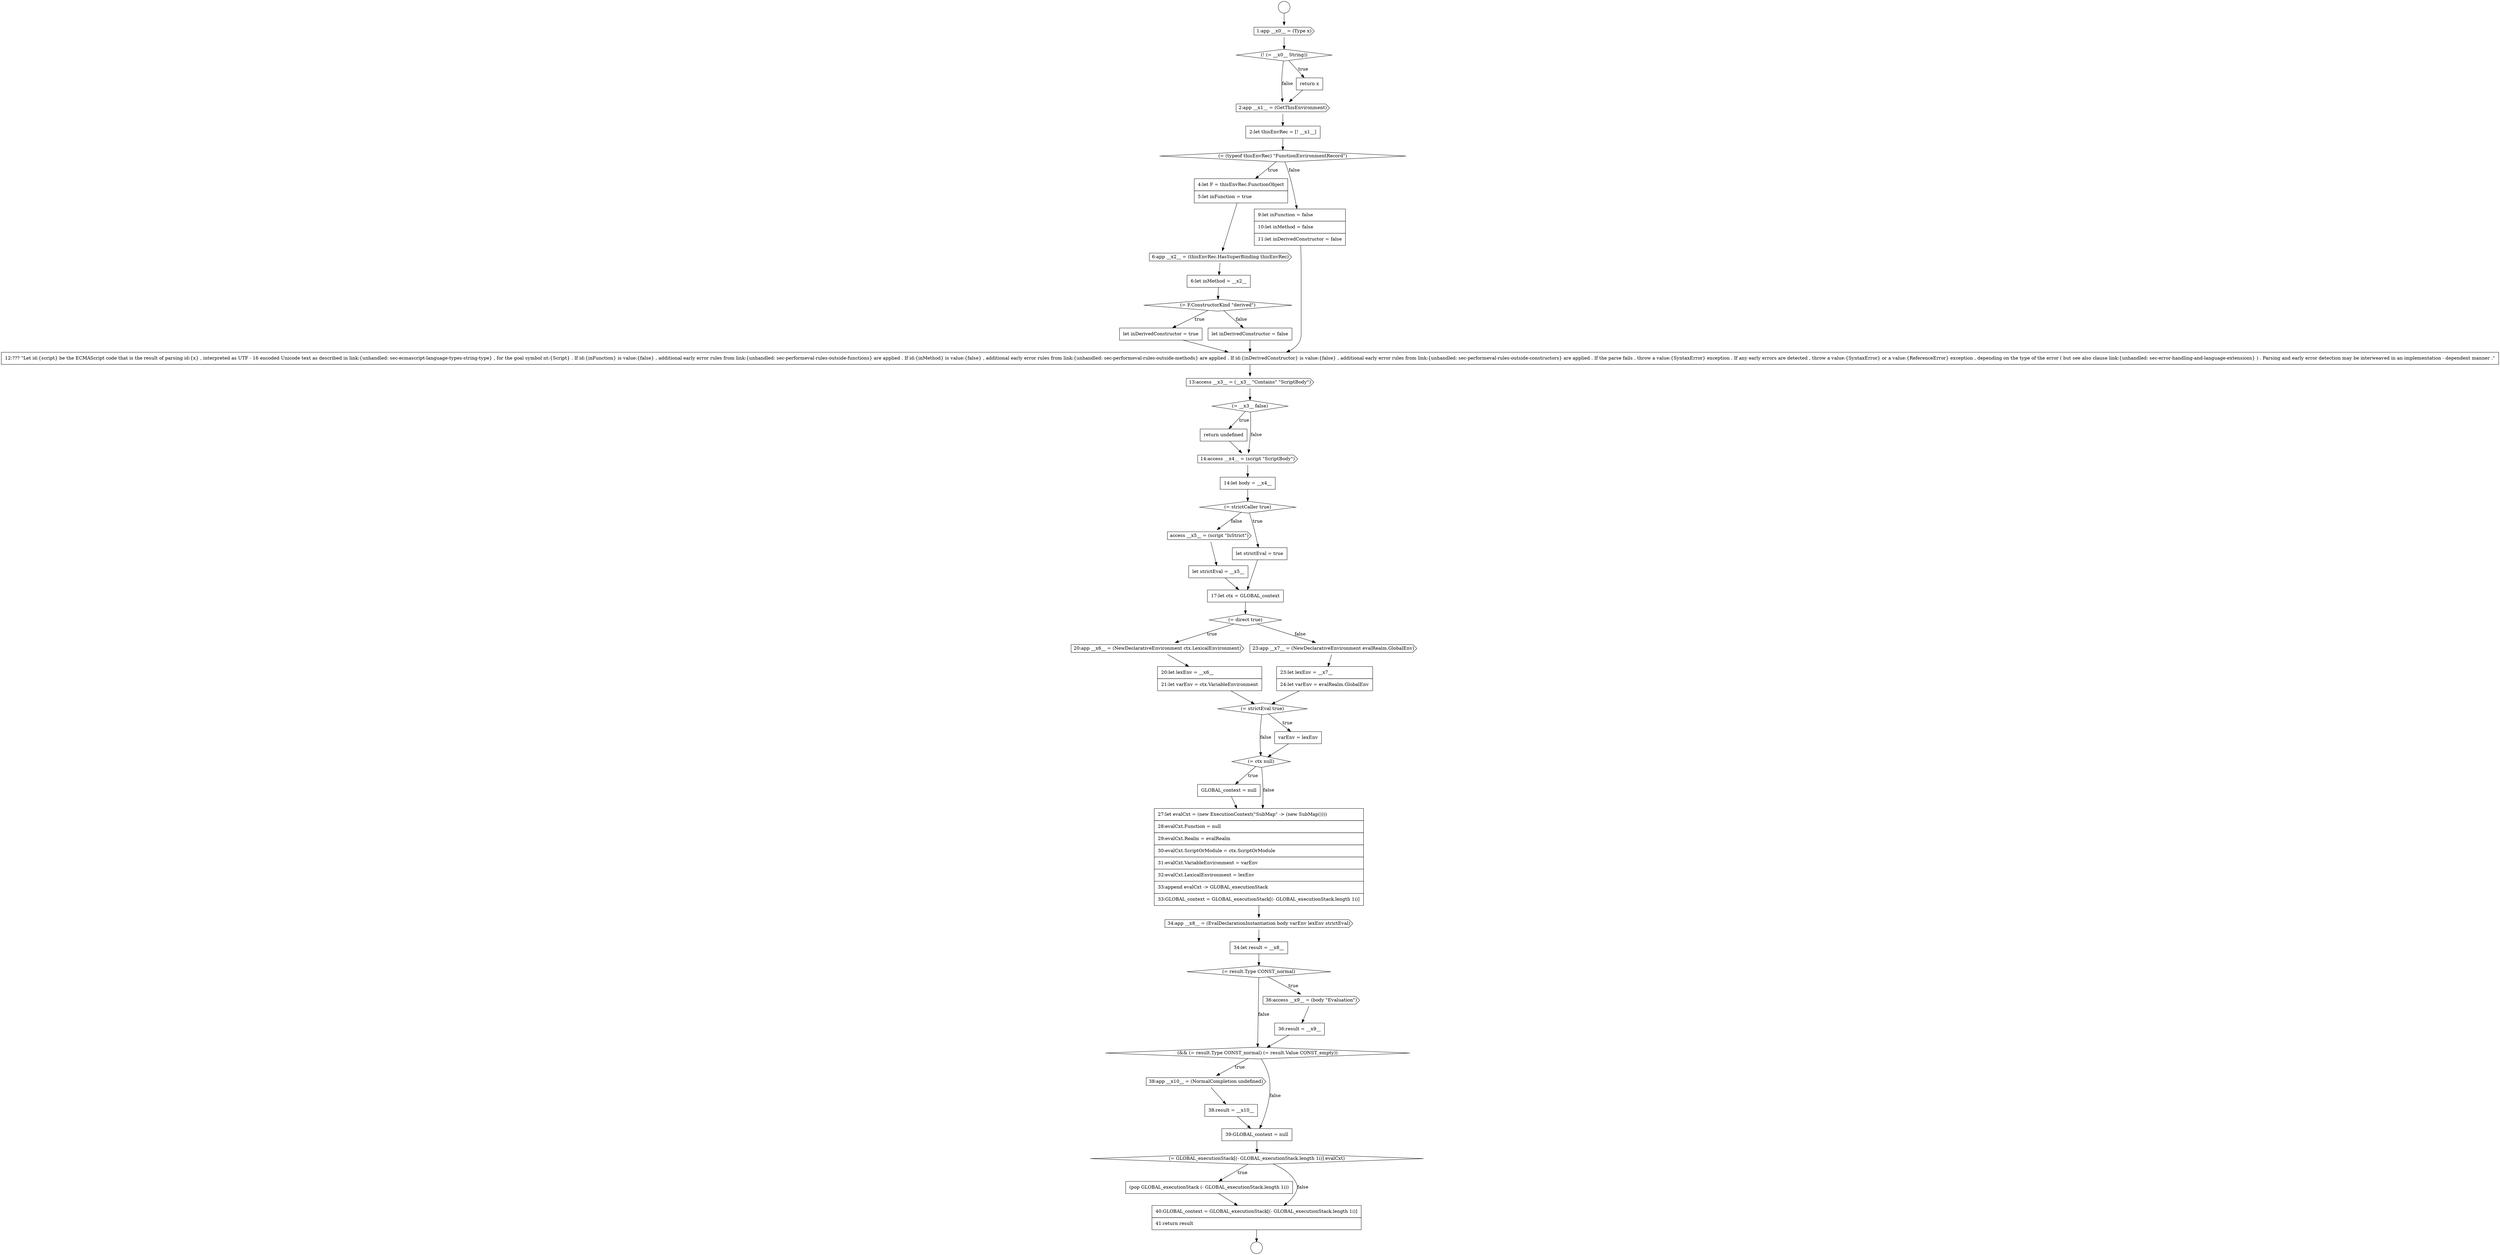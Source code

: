 digraph {
  node11008 [shape=diamond, label=<<font color="black">(= result.Type CONST_normal)</font>> color="black" fillcolor="white" style=filled]
  node10982 [shape=none, margin=0, label=<<font color="black">
    <table border="0" cellborder="1" cellspacing="0" cellpadding="10">
      <tr><td align="left">let inDerivedConstructor = true</td></tr>
    </table>
  </font>> color="black" fillcolor="white" style=filled]
  node10972 [shape=cds, label=<<font color="black">1:app __x0__ = (Type x)</font>> color="black" fillcolor="white" style=filled]
  node11000 [shape=none, margin=0, label=<<font color="black">
    <table border="0" cellborder="1" cellspacing="0" cellpadding="10">
      <tr><td align="left">23:let lexEnv = __x7__</td></tr>
      <tr><td align="left">24:let varEnv = evalRealm.GlobalEnv</td></tr>
    </table>
  </font>> color="black" fillcolor="white" style=filled]
  node10983 [shape=none, margin=0, label=<<font color="black">
    <table border="0" cellborder="1" cellspacing="0" cellpadding="10">
      <tr><td align="left">let inDerivedConstructor = false</td></tr>
    </table>
  </font>> color="black" fillcolor="white" style=filled]
  node11006 [shape=cds, label=<<font color="black">34:app __x8__ = (EvalDeclarationInstantiation body varEnv lexEnv strictEval)</font>> color="black" fillcolor="white" style=filled]
  node11012 [shape=cds, label=<<font color="black">38:app __x10__ = (NormalCompletion undefined)</font>> color="black" fillcolor="white" style=filled]
  node10994 [shape=none, margin=0, label=<<font color="black">
    <table border="0" cellborder="1" cellspacing="0" cellpadding="10">
      <tr><td align="left">let strictEval = __x5__</td></tr>
    </table>
  </font>> color="black" fillcolor="white" style=filled]
  node10981 [shape=diamond, label=<<font color="black">(= F.ConstructorKind &quot;derived&quot;)</font>> color="black" fillcolor="white" style=filled]
  node10988 [shape=none, margin=0, label=<<font color="black">
    <table border="0" cellborder="1" cellspacing="0" cellpadding="10">
      <tr><td align="left">return undefined</td></tr>
    </table>
  </font>> color="black" fillcolor="white" style=filled]
  node10976 [shape=none, margin=0, label=<<font color="black">
    <table border="0" cellborder="1" cellspacing="0" cellpadding="10">
      <tr><td align="left">2:let thisEnvRec = [! __x1__]</td></tr>
    </table>
  </font>> color="black" fillcolor="white" style=filled]
  node10987 [shape=diamond, label=<<font color="black">(= __x3__ false)</font>> color="black" fillcolor="white" style=filled]
  node11014 [shape=none, margin=0, label=<<font color="black">
    <table border="0" cellborder="1" cellspacing="0" cellpadding="10">
      <tr><td align="left">39:GLOBAL_context = null</td></tr>
    </table>
  </font>> color="black" fillcolor="white" style=filled]
  node10991 [shape=diamond, label=<<font color="black">(= strictCaller true)</font>> color="black" fillcolor="white" style=filled]
  node11010 [shape=none, margin=0, label=<<font color="black">
    <table border="0" cellborder="1" cellspacing="0" cellpadding="10">
      <tr><td align="left">36:result = __x9__</td></tr>
    </table>
  </font>> color="black" fillcolor="white" style=filled]
  node10997 [shape=cds, label=<<font color="black">20:app __x6__ = (NewDeclarativeEnvironment ctx.LexicalEnvironment)</font>> color="black" fillcolor="white" style=filled]
  node10999 [shape=cds, label=<<font color="black">23:app __x7__ = (NewDeclarativeEnvironment evalRealm.GlobalEnv)</font>> color="black" fillcolor="white" style=filled]
  node11004 [shape=none, margin=0, label=<<font color="black">
    <table border="0" cellborder="1" cellspacing="0" cellpadding="10">
      <tr><td align="left">GLOBAL_context = null</td></tr>
    </table>
  </font>> color="black" fillcolor="white" style=filled]
  node10977 [shape=diamond, label=<<font color="black">(= (typeof thisEnvRec) &quot;FunctionEnvironmentRecord&quot;)</font>> color="black" fillcolor="white" style=filled]
  node11015 [shape=diamond, label=<<font color="black">(= GLOBAL_executionStack[(- GLOBAL_executionStack.length 1i)] evalCxt)</font>> color="black" fillcolor="white" style=filled]
  node10975 [shape=cds, label=<<font color="black">2:app __x1__ = (GetThisEnvironment)</font>> color="black" fillcolor="white" style=filled]
  node10990 [shape=none, margin=0, label=<<font color="black">
    <table border="0" cellborder="1" cellspacing="0" cellpadding="10">
      <tr><td align="left">14:let body = __x4__</td></tr>
    </table>
  </font>> color="black" fillcolor="white" style=filled]
  node11003 [shape=diamond, label=<<font color="black">(= ctx null)</font>> color="black" fillcolor="white" style=filled]
  node10986 [shape=cds, label=<<font color="black">13:access __x3__ = (__x3__ &quot;Contains&quot; &quot;ScriptBody&quot;)</font>> color="black" fillcolor="white" style=filled]
  node11007 [shape=none, margin=0, label=<<font color="black">
    <table border="0" cellborder="1" cellspacing="0" cellpadding="10">
      <tr><td align="left">34:let result = __x8__</td></tr>
    </table>
  </font>> color="black" fillcolor="white" style=filled]
  node10978 [shape=none, margin=0, label=<<font color="black">
    <table border="0" cellborder="1" cellspacing="0" cellpadding="10">
      <tr><td align="left">4:let F = thisEnvRec.FunctionObject</td></tr>
      <tr><td align="left">5:let inFunction = true</td></tr>
    </table>
  </font>> color="black" fillcolor="white" style=filled]
  node10971 [shape=circle label=" " color="black" fillcolor="white" style=filled]
  node11016 [shape=none, margin=0, label=<<font color="black">
    <table border="0" cellborder="1" cellspacing="0" cellpadding="10">
      <tr><td align="left">(pop GLOBAL_executionStack (- GLOBAL_executionStack.length 1i))</td></tr>
    </table>
  </font>> color="black" fillcolor="white" style=filled]
  node10993 [shape=cds, label=<<font color="black">access __x5__ = (script &quot;IsStrict&quot;)</font>> color="black" fillcolor="white" style=filled]
  node11011 [shape=diamond, label=<<font color="black">(&amp;&amp; (= result.Type CONST_normal) (= result.Value CONST_empty))</font>> color="black" fillcolor="white" style=filled]
  node10974 [shape=none, margin=0, label=<<font color="black">
    <table border="0" cellborder="1" cellspacing="0" cellpadding="10">
      <tr><td align="left">return x</td></tr>
    </table>
  </font>> color="black" fillcolor="white" style=filled]
  node10989 [shape=cds, label=<<font color="black">14:access __x4__ = (script &quot;ScriptBody&quot;)</font>> color="black" fillcolor="white" style=filled]
  node10980 [shape=none, margin=0, label=<<font color="black">
    <table border="0" cellborder="1" cellspacing="0" cellpadding="10">
      <tr><td align="left">6:let inMethod = __x2__</td></tr>
    </table>
  </font>> color="black" fillcolor="white" style=filled]
  node11002 [shape=none, margin=0, label=<<font color="black">
    <table border="0" cellborder="1" cellspacing="0" cellpadding="10">
      <tr><td align="left">varEnv = lexEnv</td></tr>
    </table>
  </font>> color="black" fillcolor="white" style=filled]
  node10995 [shape=none, margin=0, label=<<font color="black">
    <table border="0" cellborder="1" cellspacing="0" cellpadding="10">
      <tr><td align="left">17:let ctx = GLOBAL_context</td></tr>
    </table>
  </font>> color="black" fillcolor="white" style=filled]
  node10985 [shape=none, margin=0, label=<<font color="black">
    <table border="0" cellborder="1" cellspacing="0" cellpadding="10">
      <tr><td align="left">12:??? &quot;Let id:{script} be the ECMAScript code that is the result of parsing id:{x} , interpreted as UTF - 16 encoded Unicode text as described in link:{unhandled: sec-ecmascript-language-types-string-type} , for the goal symbol nt:{Script} . If id:{inFunction} is value:{false} , additional early error rules from link:{unhandled: sec-performeval-rules-outside-functions} are applied . If id:{inMethod} is value:{false} , additional early error rules from link:{unhandled: sec-performeval-rules-outside-methods} are applied . If id:{inDerivedConstructor} is value:{false} , additional early error rules from link:{unhandled: sec-performeval-rules-outside-constructors} are applied . If the parse fails , throw a value:{SyntaxError} exception . If any early errors are detected , throw a value:{SyntaxError} or a value:{ReferenceError} exception , depending on the type of the error ( but see also clause link:{unhandled: sec-error-handling-and-language-extensions} ) . Parsing and early error detection may be interweaved in an implementation - dependent manner .&quot;</td></tr>
    </table>
  </font>> color="black" fillcolor="white" style=filled]
  node10970 [shape=circle label=" " color="black" fillcolor="white" style=filled]
  node10984 [shape=none, margin=0, label=<<font color="black">
    <table border="0" cellborder="1" cellspacing="0" cellpadding="10">
      <tr><td align="left">9:let inFunction = false</td></tr>
      <tr><td align="left">10:let inMethod = false</td></tr>
      <tr><td align="left">11:let inDerivedConstructor = false</td></tr>
    </table>
  </font>> color="black" fillcolor="white" style=filled]
  node10979 [shape=cds, label=<<font color="black">6:app __x2__ = (thisEnvRec.HasSuperBinding thisEnvRec)</font>> color="black" fillcolor="white" style=filled]
  node10973 [shape=diamond, label=<<font color="black">(! (= __x0__ String))</font>> color="black" fillcolor="white" style=filled]
  node10992 [shape=none, margin=0, label=<<font color="black">
    <table border="0" cellborder="1" cellspacing="0" cellpadding="10">
      <tr><td align="left">let strictEval = true</td></tr>
    </table>
  </font>> color="black" fillcolor="white" style=filled]
  node11005 [shape=none, margin=0, label=<<font color="black">
    <table border="0" cellborder="1" cellspacing="0" cellpadding="10">
      <tr><td align="left">27:let evalCxt = (new ExecutionContext(&quot;SubMap&quot; -&gt; (new SubMap())))</td></tr>
      <tr><td align="left">28:evalCxt.Function = null</td></tr>
      <tr><td align="left">29:evalCxt.Realm = evalRealm</td></tr>
      <tr><td align="left">30:evalCxt.ScriptOrModule = ctx.ScriptOrModule</td></tr>
      <tr><td align="left">31:evalCxt.VariableEnvironment = varEnv</td></tr>
      <tr><td align="left">32:evalCxt.LexicalEnvironment = lexEnv</td></tr>
      <tr><td align="left">33:append evalCxt -&gt; GLOBAL_executionStack</td></tr>
      <tr><td align="left">33:GLOBAL_context = GLOBAL_executionStack[(- GLOBAL_executionStack.length 1i)]</td></tr>
    </table>
  </font>> color="black" fillcolor="white" style=filled]
  node11017 [shape=none, margin=0, label=<<font color="black">
    <table border="0" cellborder="1" cellspacing="0" cellpadding="10">
      <tr><td align="left">40:GLOBAL_context = GLOBAL_executionStack[(- GLOBAL_executionStack.length 1i)]</td></tr>
      <tr><td align="left">41:return result</td></tr>
    </table>
  </font>> color="black" fillcolor="white" style=filled]
  node10996 [shape=diamond, label=<<font color="black">(= direct true)</font>> color="black" fillcolor="white" style=filled]
  node11001 [shape=diamond, label=<<font color="black">(= strictEval true)</font>> color="black" fillcolor="white" style=filled]
  node11013 [shape=none, margin=0, label=<<font color="black">
    <table border="0" cellborder="1" cellspacing="0" cellpadding="10">
      <tr><td align="left">38:result = __x10__</td></tr>
    </table>
  </font>> color="black" fillcolor="white" style=filled]
  node10998 [shape=none, margin=0, label=<<font color="black">
    <table border="0" cellborder="1" cellspacing="0" cellpadding="10">
      <tr><td align="left">20:let lexEnv = __x6__</td></tr>
      <tr><td align="left">21:let varEnv = ctx.VariableEnvironment</td></tr>
    </table>
  </font>> color="black" fillcolor="white" style=filled]
  node11009 [shape=cds, label=<<font color="black">36:access __x9__ = (body &quot;Evaluation&quot;)</font>> color="black" fillcolor="white" style=filled]
  node10973 -> node10974 [label=<<font color="black">true</font>> color="black"]
  node10973 -> node10975 [label=<<font color="black">false</font>> color="black"]
  node11002 -> node11003 [ color="black"]
  node11017 -> node10971 [ color="black"]
  node10998 -> node11001 [ color="black"]
  node11008 -> node11009 [label=<<font color="black">true</font>> color="black"]
  node11008 -> node11011 [label=<<font color="black">false</font>> color="black"]
  node10994 -> node10995 [ color="black"]
  node11014 -> node11015 [ color="black"]
  node11000 -> node11001 [ color="black"]
  node10989 -> node10990 [ color="black"]
  node11011 -> node11012 [label=<<font color="black">true</font>> color="black"]
  node11011 -> node11014 [label=<<font color="black">false</font>> color="black"]
  node11015 -> node11016 [label=<<font color="black">true</font>> color="black"]
  node11015 -> node11017 [label=<<font color="black">false</font>> color="black"]
  node10992 -> node10995 [ color="black"]
  node10970 -> node10972 [ color="black"]
  node11010 -> node11011 [ color="black"]
  node10983 -> node10985 [ color="black"]
  node11001 -> node11002 [label=<<font color="black">true</font>> color="black"]
  node11001 -> node11003 [label=<<font color="black">false</font>> color="black"]
  node10986 -> node10987 [ color="black"]
  node10979 -> node10980 [ color="black"]
  node10991 -> node10992 [label=<<font color="black">true</font>> color="black"]
  node10991 -> node10993 [label=<<font color="black">false</font>> color="black"]
  node10995 -> node10996 [ color="black"]
  node10980 -> node10981 [ color="black"]
  node10974 -> node10975 [ color="black"]
  node10996 -> node10997 [label=<<font color="black">true</font>> color="black"]
  node10996 -> node10999 [label=<<font color="black">false</font>> color="black"]
  node10993 -> node10994 [ color="black"]
  node11007 -> node11008 [ color="black"]
  node10977 -> node10978 [label=<<font color="black">true</font>> color="black"]
  node10977 -> node10984 [label=<<font color="black">false</font>> color="black"]
  node10982 -> node10985 [ color="black"]
  node10997 -> node10998 [ color="black"]
  node10976 -> node10977 [ color="black"]
  node10978 -> node10979 [ color="black"]
  node11005 -> node11006 [ color="black"]
  node10984 -> node10985 [ color="black"]
  node10999 -> node11000 [ color="black"]
  node11013 -> node11014 [ color="black"]
  node11009 -> node11010 [ color="black"]
  node10990 -> node10991 [ color="black"]
  node11004 -> node11005 [ color="black"]
  node11003 -> node11004 [label=<<font color="black">true</font>> color="black"]
  node11003 -> node11005 [label=<<font color="black">false</font>> color="black"]
  node11012 -> node11013 [ color="black"]
  node10988 -> node10989 [ color="black"]
  node10981 -> node10982 [label=<<font color="black">true</font>> color="black"]
  node10981 -> node10983 [label=<<font color="black">false</font>> color="black"]
  node10972 -> node10973 [ color="black"]
  node11016 -> node11017 [ color="black"]
  node10987 -> node10988 [label=<<font color="black">true</font>> color="black"]
  node10987 -> node10989 [label=<<font color="black">false</font>> color="black"]
  node10985 -> node10986 [ color="black"]
  node11006 -> node11007 [ color="black"]
  node10975 -> node10976 [ color="black"]
}
